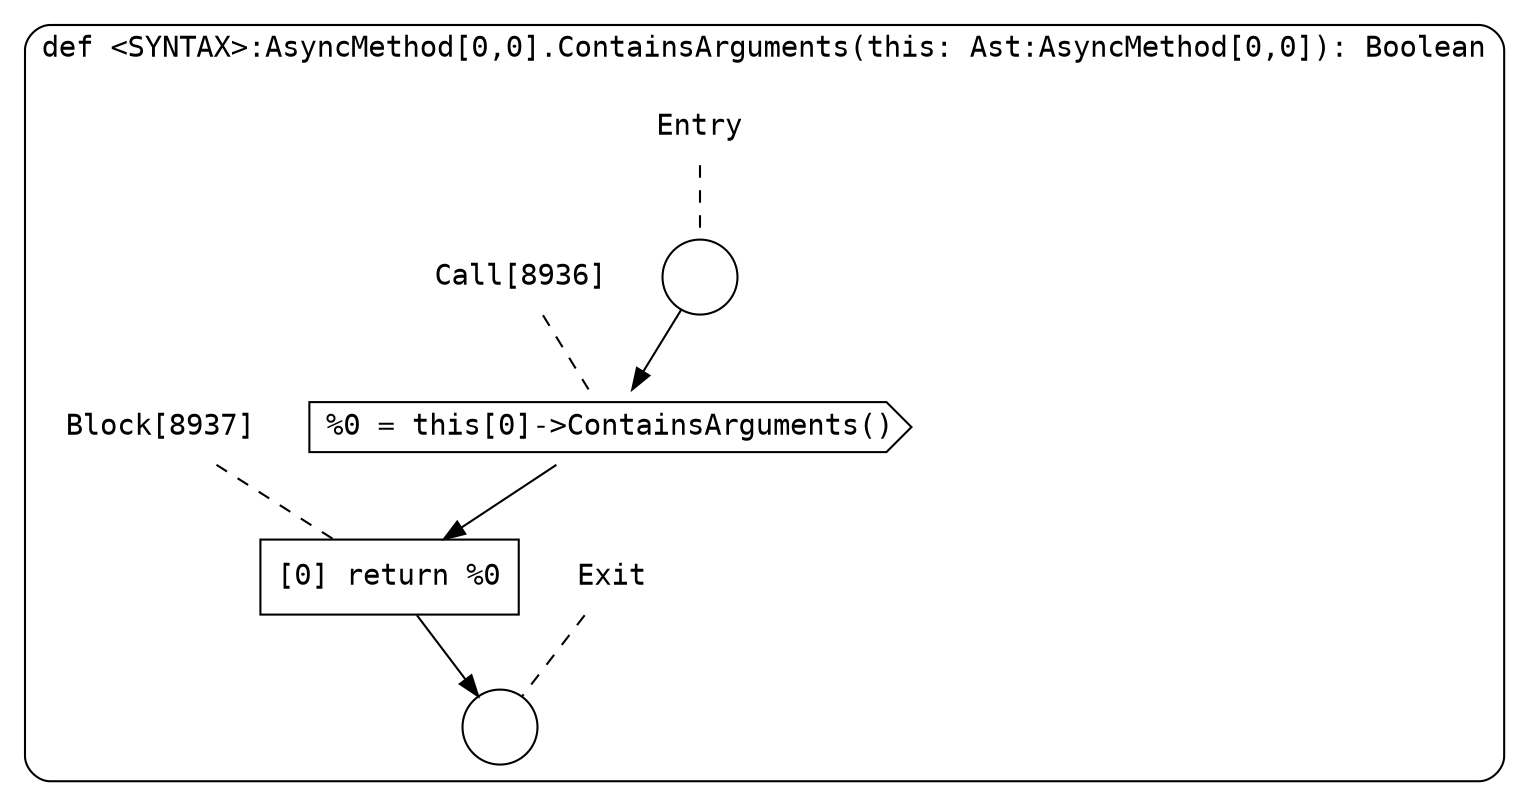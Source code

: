 digraph {
  graph [fontname = "Consolas"]
  node [fontname = "Consolas"]
  edge [fontname = "Consolas"]
  subgraph cluster1678 {
    label = "def <SYNTAX>:AsyncMethod[0,0].ContainsArguments(this: Ast:AsyncMethod[0,0]): Boolean"
    style = rounded
    cluster1678_entry_name [shape=none, label=<<font color="black">Entry</font>>]
    cluster1678_entry_name -> cluster1678_entry [arrowhead=none, color="black", style=dashed]
    cluster1678_entry [shape=circle label=" " color="black" fillcolor="white" style=filled]
    cluster1678_entry -> node8936 [color="black"]
    cluster1678_exit_name [shape=none, label=<<font color="black">Exit</font>>]
    cluster1678_exit_name -> cluster1678_exit [arrowhead=none, color="black", style=dashed]
    cluster1678_exit [shape=circle label=" " color="black" fillcolor="white" style=filled]
    node8936_name [shape=none, label=<<font color="black">Call[8936]</font>>]
    node8936_name -> node8936 [arrowhead=none, color="black", style=dashed]
    node8936 [shape=cds, label=<<font color="black">%0 = this[0]-&gt;ContainsArguments()</font>> color="black" fillcolor="white", style=filled]
    node8936 -> node8937 [color="black"]
    node8937_name [shape=none, label=<<font color="black">Block[8937]</font>>]
    node8937_name -> node8937 [arrowhead=none, color="black", style=dashed]
    node8937 [shape=box, label=<<font color="black">[0] return %0<BR ALIGN="LEFT"/></font>> color="black" fillcolor="white", style=filled]
    node8937 -> cluster1678_exit [color="black"]
  }
}